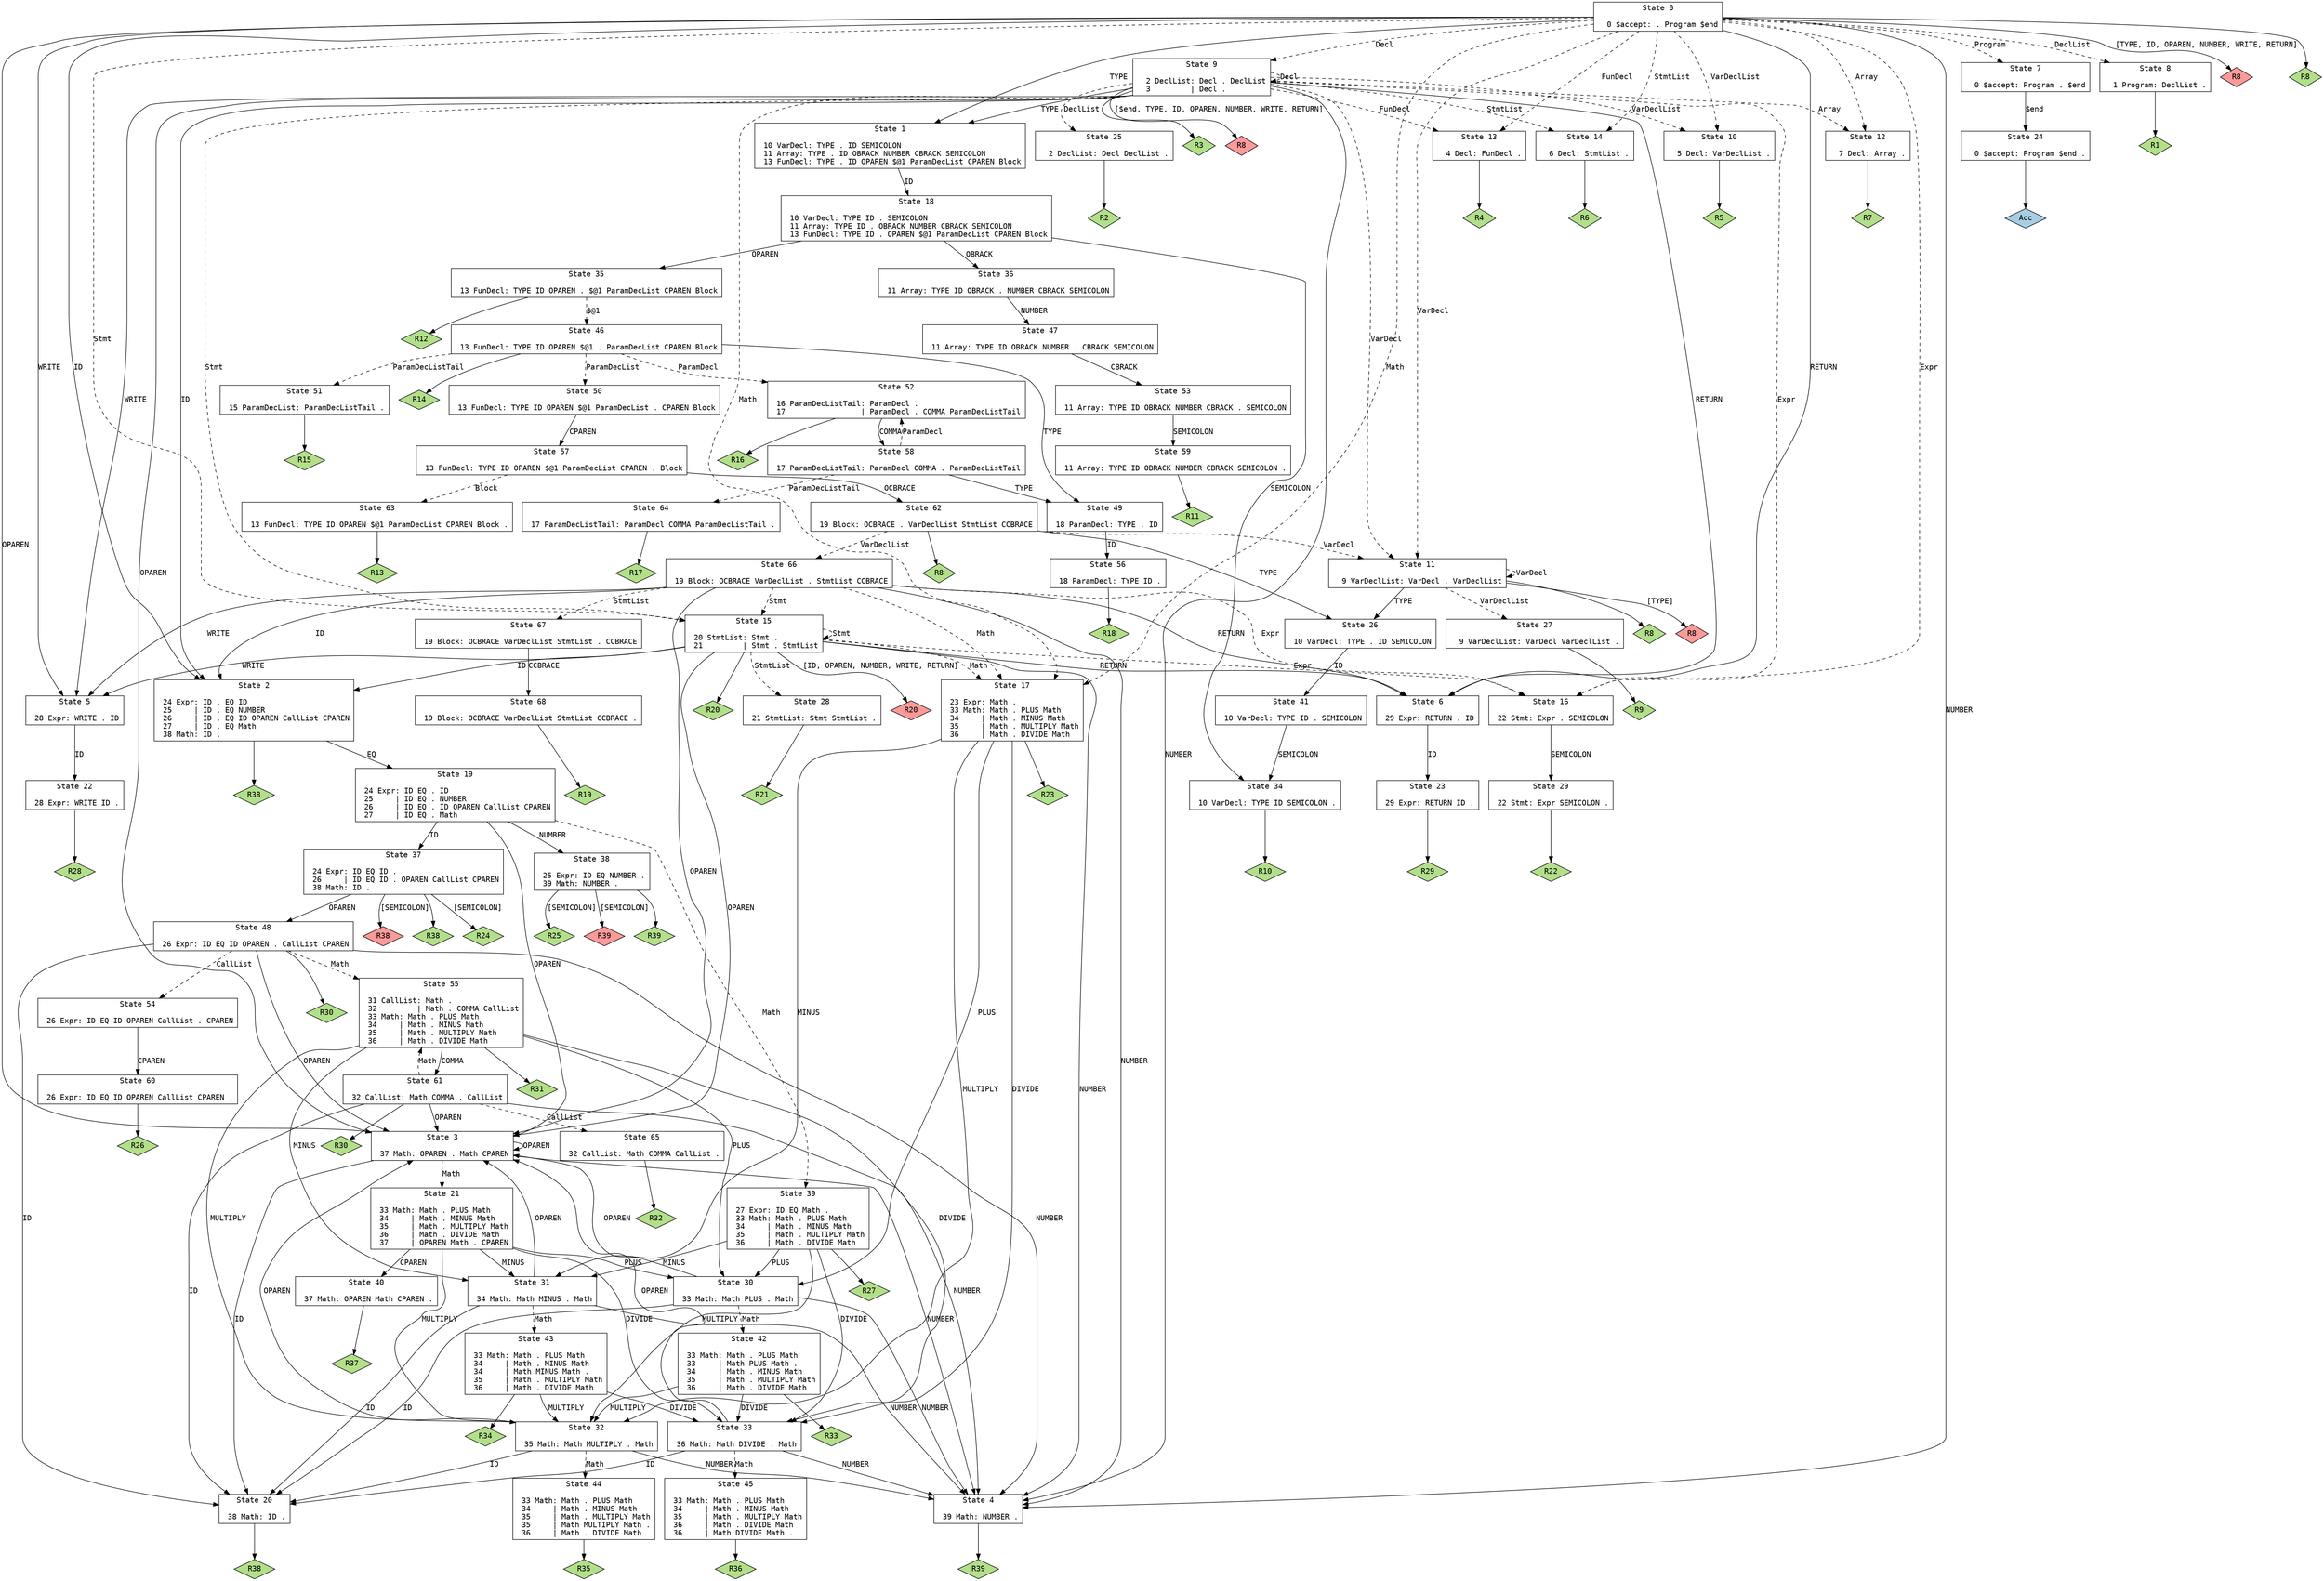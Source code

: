 // Generated by GNU Bison 3.5.1.
// Report bugs to <bug-bison@gnu.org>.
// Home page: <https://www.gnu.org/software/bison/>.

digraph "parser.y"
{
  node [fontname = courier, shape = box, colorscheme = paired6]
  edge [fontname = courier]

  0 [label="State 0\n\l  0 $accept: . Program $end\l"]
  0 -> 1 [style=solid label="TYPE"]
  0 -> 2 [style=solid label="ID"]
  0 -> 3 [style=solid label="OPAREN"]
  0 -> 4 [style=solid label="NUMBER"]
  0 -> 5 [style=solid label="WRITE"]
  0 -> 6 [style=solid label="RETURN"]
  0 -> 7 [style=dashed label="Program"]
  0 -> 8 [style=dashed label="DeclList"]
  0 -> 9 [style=dashed label="Decl"]
  0 -> 10 [style=dashed label="VarDeclList"]
  0 -> 11 [style=dashed label="VarDecl"]
  0 -> 12 [style=dashed label="Array"]
  0 -> 13 [style=dashed label="FunDecl"]
  0 -> 14 [style=dashed label="StmtList"]
  0 -> 15 [style=dashed label="Stmt"]
  0 -> 16 [style=dashed label="Expr"]
  0 -> 17 [style=dashed label="Math"]
  0 -> "0R8d" [label="[TYPE, ID, OPAREN, NUMBER, WRITE, RETURN]", style=solid]
 "0R8d" [label="R8", fillcolor=5, shape=diamond, style=filled]
  0 -> "0R8" [style=solid]
 "0R8" [label="R8", fillcolor=3, shape=diamond, style=filled]
  1 [label="State 1\n\l 10 VarDecl: TYPE . ID SEMICOLON\l 11 Array: TYPE . ID OBRACK NUMBER CBRACK SEMICOLON\l 13 FunDecl: TYPE . ID OPAREN $@1 ParamDecList CPAREN Block\l"]
  1 -> 18 [style=solid label="ID"]
  2 [label="State 2\n\l 24 Expr: ID . EQ ID\l 25     | ID . EQ NUMBER\l 26     | ID . EQ ID OPAREN CallList CPAREN\l 27     | ID . EQ Math\l 38 Math: ID .\l"]
  2 -> 19 [style=solid label="EQ"]
  2 -> "2R38" [style=solid]
 "2R38" [label="R38", fillcolor=3, shape=diamond, style=filled]
  3 [label="State 3\n\l 37 Math: OPAREN . Math CPAREN\l"]
  3 -> 20 [style=solid label="ID"]
  3 -> 3 [style=solid label="OPAREN"]
  3 -> 4 [style=solid label="NUMBER"]
  3 -> 21 [style=dashed label="Math"]
  4 [label="State 4\n\l 39 Math: NUMBER .\l"]
  4 -> "4R39" [style=solid]
 "4R39" [label="R39", fillcolor=3, shape=diamond, style=filled]
  5 [label="State 5\n\l 28 Expr: WRITE . ID\l"]
  5 -> 22 [style=solid label="ID"]
  6 [label="State 6\n\l 29 Expr: RETURN . ID\l"]
  6 -> 23 [style=solid label="ID"]
  7 [label="State 7\n\l  0 $accept: Program . $end\l"]
  7 -> 24 [style=solid label="$end"]
  8 [label="State 8\n\l  1 Program: DeclList .\l"]
  8 -> "8R1" [style=solid]
 "8R1" [label="R1", fillcolor=3, shape=diamond, style=filled]
  9 [label="State 9\n\l  2 DeclList: Decl . DeclList\l  3         | Decl .\l"]
  9 -> 1 [style=solid label="TYPE"]
  9 -> 2 [style=solid label="ID"]
  9 -> 3 [style=solid label="OPAREN"]
  9 -> 4 [style=solid label="NUMBER"]
  9 -> 5 [style=solid label="WRITE"]
  9 -> 6 [style=solid label="RETURN"]
  9 -> 25 [style=dashed label="DeclList"]
  9 -> 9 [style=dashed label="Decl"]
  9 -> 10 [style=dashed label="VarDeclList"]
  9 -> 11 [style=dashed label="VarDecl"]
  9 -> 12 [style=dashed label="Array"]
  9 -> 13 [style=dashed label="FunDecl"]
  9 -> 14 [style=dashed label="StmtList"]
  9 -> 15 [style=dashed label="Stmt"]
  9 -> 16 [style=dashed label="Expr"]
  9 -> 17 [style=dashed label="Math"]
  9 -> "9R3" [style=solid]
 "9R3" [label="R3", fillcolor=3, shape=diamond, style=filled]
  9 -> "9R8d" [label="[$end, TYPE, ID, OPAREN, NUMBER, WRITE, RETURN]", style=solid]
 "9R8d" [label="R8", fillcolor=5, shape=diamond, style=filled]
  10 [label="State 10\n\l  5 Decl: VarDeclList .\l"]
  10 -> "10R5" [style=solid]
 "10R5" [label="R5", fillcolor=3, shape=diamond, style=filled]
  11 [label="State 11\n\l  9 VarDeclList: VarDecl . VarDeclList\l"]
  11 -> 26 [style=solid label="TYPE"]
  11 -> 27 [style=dashed label="VarDeclList"]
  11 -> 11 [style=dashed label="VarDecl"]
  11 -> "11R8d" [label="[TYPE]", style=solid]
 "11R8d" [label="R8", fillcolor=5, shape=diamond, style=filled]
  11 -> "11R8" [style=solid]
 "11R8" [label="R8", fillcolor=3, shape=diamond, style=filled]
  12 [label="State 12\n\l  7 Decl: Array .\l"]
  12 -> "12R7" [style=solid]
 "12R7" [label="R7", fillcolor=3, shape=diamond, style=filled]
  13 [label="State 13\n\l  4 Decl: FunDecl .\l"]
  13 -> "13R4" [style=solid]
 "13R4" [label="R4", fillcolor=3, shape=diamond, style=filled]
  14 [label="State 14\n\l  6 Decl: StmtList .\l"]
  14 -> "14R6" [style=solid]
 "14R6" [label="R6", fillcolor=3, shape=diamond, style=filled]
  15 [label="State 15\n\l 20 StmtList: Stmt .\l 21         | Stmt . StmtList\l"]
  15 -> 2 [style=solid label="ID"]
  15 -> 3 [style=solid label="OPAREN"]
  15 -> 4 [style=solid label="NUMBER"]
  15 -> 5 [style=solid label="WRITE"]
  15 -> 6 [style=solid label="RETURN"]
  15 -> 28 [style=dashed label="StmtList"]
  15 -> 15 [style=dashed label="Stmt"]
  15 -> 16 [style=dashed label="Expr"]
  15 -> 17 [style=dashed label="Math"]
  15 -> "15R20d" [label="[ID, OPAREN, NUMBER, WRITE, RETURN]", style=solid]
 "15R20d" [label="R20", fillcolor=5, shape=diamond, style=filled]
  15 -> "15R20" [style=solid]
 "15R20" [label="R20", fillcolor=3, shape=diamond, style=filled]
  16 [label="State 16\n\l 22 Stmt: Expr . SEMICOLON\l"]
  16 -> 29 [style=solid label="SEMICOLON"]
  17 [label="State 17\n\l 23 Expr: Math .\l 33 Math: Math . PLUS Math\l 34     | Math . MINUS Math\l 35     | Math . MULTIPLY Math\l 36     | Math . DIVIDE Math\l"]
  17 -> 30 [style=solid label="PLUS"]
  17 -> 31 [style=solid label="MINUS"]
  17 -> 32 [style=solid label="MULTIPLY"]
  17 -> 33 [style=solid label="DIVIDE"]
  17 -> "17R23" [style=solid]
 "17R23" [label="R23", fillcolor=3, shape=diamond, style=filled]
  18 [label="State 18\n\l 10 VarDecl: TYPE ID . SEMICOLON\l 11 Array: TYPE ID . OBRACK NUMBER CBRACK SEMICOLON\l 13 FunDecl: TYPE ID . OPAREN $@1 ParamDecList CPAREN Block\l"]
  18 -> 34 [style=solid label="SEMICOLON"]
  18 -> 35 [style=solid label="OPAREN"]
  18 -> 36 [style=solid label="OBRACK"]
  19 [label="State 19\n\l 24 Expr: ID EQ . ID\l 25     | ID EQ . NUMBER\l 26     | ID EQ . ID OPAREN CallList CPAREN\l 27     | ID EQ . Math\l"]
  19 -> 37 [style=solid label="ID"]
  19 -> 3 [style=solid label="OPAREN"]
  19 -> 38 [style=solid label="NUMBER"]
  19 -> 39 [style=dashed label="Math"]
  20 [label="State 20\n\l 38 Math: ID .\l"]
  20 -> "20R38" [style=solid]
 "20R38" [label="R38", fillcolor=3, shape=diamond, style=filled]
  21 [label="State 21\n\l 33 Math: Math . PLUS Math\l 34     | Math . MINUS Math\l 35     | Math . MULTIPLY Math\l 36     | Math . DIVIDE Math\l 37     | OPAREN Math . CPAREN\l"]
  21 -> 40 [style=solid label="CPAREN"]
  21 -> 30 [style=solid label="PLUS"]
  21 -> 31 [style=solid label="MINUS"]
  21 -> 32 [style=solid label="MULTIPLY"]
  21 -> 33 [style=solid label="DIVIDE"]
  22 [label="State 22\n\l 28 Expr: WRITE ID .\l"]
  22 -> "22R28" [style=solid]
 "22R28" [label="R28", fillcolor=3, shape=diamond, style=filled]
  23 [label="State 23\n\l 29 Expr: RETURN ID .\l"]
  23 -> "23R29" [style=solid]
 "23R29" [label="R29", fillcolor=3, shape=diamond, style=filled]
  24 [label="State 24\n\l  0 $accept: Program $end .\l"]
  24 -> "24R0" [style=solid]
 "24R0" [label="Acc", fillcolor=1, shape=diamond, style=filled]
  25 [label="State 25\n\l  2 DeclList: Decl DeclList .\l"]
  25 -> "25R2" [style=solid]
 "25R2" [label="R2", fillcolor=3, shape=diamond, style=filled]
  26 [label="State 26\n\l 10 VarDecl: TYPE . ID SEMICOLON\l"]
  26 -> 41 [style=solid label="ID"]
  27 [label="State 27\n\l  9 VarDeclList: VarDecl VarDeclList .\l"]
  27 -> "27R9" [style=solid]
 "27R9" [label="R9", fillcolor=3, shape=diamond, style=filled]
  28 [label="State 28\n\l 21 StmtList: Stmt StmtList .\l"]
  28 -> "28R21" [style=solid]
 "28R21" [label="R21", fillcolor=3, shape=diamond, style=filled]
  29 [label="State 29\n\l 22 Stmt: Expr SEMICOLON .\l"]
  29 -> "29R22" [style=solid]
 "29R22" [label="R22", fillcolor=3, shape=diamond, style=filled]
  30 [label="State 30\n\l 33 Math: Math PLUS . Math\l"]
  30 -> 20 [style=solid label="ID"]
  30 -> 3 [style=solid label="OPAREN"]
  30 -> 4 [style=solid label="NUMBER"]
  30 -> 42 [style=dashed label="Math"]
  31 [label="State 31\n\l 34 Math: Math MINUS . Math\l"]
  31 -> 20 [style=solid label="ID"]
  31 -> 3 [style=solid label="OPAREN"]
  31 -> 4 [style=solid label="NUMBER"]
  31 -> 43 [style=dashed label="Math"]
  32 [label="State 32\n\l 35 Math: Math MULTIPLY . Math\l"]
  32 -> 20 [style=solid label="ID"]
  32 -> 3 [style=solid label="OPAREN"]
  32 -> 4 [style=solid label="NUMBER"]
  32 -> 44 [style=dashed label="Math"]
  33 [label="State 33\n\l 36 Math: Math DIVIDE . Math\l"]
  33 -> 20 [style=solid label="ID"]
  33 -> 3 [style=solid label="OPAREN"]
  33 -> 4 [style=solid label="NUMBER"]
  33 -> 45 [style=dashed label="Math"]
  34 [label="State 34\n\l 10 VarDecl: TYPE ID SEMICOLON .\l"]
  34 -> "34R10" [style=solid]
 "34R10" [label="R10", fillcolor=3, shape=diamond, style=filled]
  35 [label="State 35\n\l 13 FunDecl: TYPE ID OPAREN . $@1 ParamDecList CPAREN Block\l"]
  35 -> 46 [style=dashed label="$@1"]
  35 -> "35R12" [style=solid]
 "35R12" [label="R12", fillcolor=3, shape=diamond, style=filled]
  36 [label="State 36\n\l 11 Array: TYPE ID OBRACK . NUMBER CBRACK SEMICOLON\l"]
  36 -> 47 [style=solid label="NUMBER"]
  37 [label="State 37\n\l 24 Expr: ID EQ ID .\l 26     | ID EQ ID . OPAREN CallList CPAREN\l 38 Math: ID .\l"]
  37 -> 48 [style=solid label="OPAREN"]
  37 -> "37R24" [label="[SEMICOLON]", style=solid]
 "37R24" [label="R24", fillcolor=3, shape=diamond, style=filled]
  37 -> "37R38d" [label="[SEMICOLON]", style=solid]
 "37R38d" [label="R38", fillcolor=5, shape=diamond, style=filled]
  37 -> "37R38" [style=solid]
 "37R38" [label="R38", fillcolor=3, shape=diamond, style=filled]
  38 [label="State 38\n\l 25 Expr: ID EQ NUMBER .\l 39 Math: NUMBER .\l"]
  38 -> "38R25" [label="[SEMICOLON]", style=solid]
 "38R25" [label="R25", fillcolor=3, shape=diamond, style=filled]
  38 -> "38R39d" [label="[SEMICOLON]", style=solid]
 "38R39d" [label="R39", fillcolor=5, shape=diamond, style=filled]
  38 -> "38R39" [style=solid]
 "38R39" [label="R39", fillcolor=3, shape=diamond, style=filled]
  39 [label="State 39\n\l 27 Expr: ID EQ Math .\l 33 Math: Math . PLUS Math\l 34     | Math . MINUS Math\l 35     | Math . MULTIPLY Math\l 36     | Math . DIVIDE Math\l"]
  39 -> 30 [style=solid label="PLUS"]
  39 -> 31 [style=solid label="MINUS"]
  39 -> 32 [style=solid label="MULTIPLY"]
  39 -> 33 [style=solid label="DIVIDE"]
  39 -> "39R27" [style=solid]
 "39R27" [label="R27", fillcolor=3, shape=diamond, style=filled]
  40 [label="State 40\n\l 37 Math: OPAREN Math CPAREN .\l"]
  40 -> "40R37" [style=solid]
 "40R37" [label="R37", fillcolor=3, shape=diamond, style=filled]
  41 [label="State 41\n\l 10 VarDecl: TYPE ID . SEMICOLON\l"]
  41 -> 34 [style=solid label="SEMICOLON"]
  42 [label="State 42\n\l 33 Math: Math . PLUS Math\l 33     | Math PLUS Math .\l 34     | Math . MINUS Math\l 35     | Math . MULTIPLY Math\l 36     | Math . DIVIDE Math\l"]
  42 -> 32 [style=solid label="MULTIPLY"]
  42 -> 33 [style=solid label="DIVIDE"]
  42 -> "42R33" [style=solid]
 "42R33" [label="R33", fillcolor=3, shape=diamond, style=filled]
  43 [label="State 43\n\l 33 Math: Math . PLUS Math\l 34     | Math . MINUS Math\l 34     | Math MINUS Math .\l 35     | Math . MULTIPLY Math\l 36     | Math . DIVIDE Math\l"]
  43 -> 32 [style=solid label="MULTIPLY"]
  43 -> 33 [style=solid label="DIVIDE"]
  43 -> "43R34" [style=solid]
 "43R34" [label="R34", fillcolor=3, shape=diamond, style=filled]
  44 [label="State 44\n\l 33 Math: Math . PLUS Math\l 34     | Math . MINUS Math\l 35     | Math . MULTIPLY Math\l 35     | Math MULTIPLY Math .\l 36     | Math . DIVIDE Math\l"]
  44 -> "44R35" [style=solid]
 "44R35" [label="R35", fillcolor=3, shape=diamond, style=filled]
  45 [label="State 45\n\l 33 Math: Math . PLUS Math\l 34     | Math . MINUS Math\l 35     | Math . MULTIPLY Math\l 36     | Math . DIVIDE Math\l 36     | Math DIVIDE Math .\l"]
  45 -> "45R36" [style=solid]
 "45R36" [label="R36", fillcolor=3, shape=diamond, style=filled]
  46 [label="State 46\n\l 13 FunDecl: TYPE ID OPAREN $@1 . ParamDecList CPAREN Block\l"]
  46 -> 49 [style=solid label="TYPE"]
  46 -> 50 [style=dashed label="ParamDecList"]
  46 -> 51 [style=dashed label="ParamDecListTail"]
  46 -> 52 [style=dashed label="ParamDecl"]
  46 -> "46R14" [style=solid]
 "46R14" [label="R14", fillcolor=3, shape=diamond, style=filled]
  47 [label="State 47\n\l 11 Array: TYPE ID OBRACK NUMBER . CBRACK SEMICOLON\l"]
  47 -> 53 [style=solid label="CBRACK"]
  48 [label="State 48\n\l 26 Expr: ID EQ ID OPAREN . CallList CPAREN\l"]
  48 -> 20 [style=solid label="ID"]
  48 -> 3 [style=solid label="OPAREN"]
  48 -> 4 [style=solid label="NUMBER"]
  48 -> 54 [style=dashed label="CallList"]
  48 -> 55 [style=dashed label="Math"]
  48 -> "48R30" [style=solid]
 "48R30" [label="R30", fillcolor=3, shape=diamond, style=filled]
  49 [label="State 49\n\l 18 ParamDecl: TYPE . ID\l"]
  49 -> 56 [style=solid label="ID"]
  50 [label="State 50\n\l 13 FunDecl: TYPE ID OPAREN $@1 ParamDecList . CPAREN Block\l"]
  50 -> 57 [style=solid label="CPAREN"]
  51 [label="State 51\n\l 15 ParamDecList: ParamDecListTail .\l"]
  51 -> "51R15" [style=solid]
 "51R15" [label="R15", fillcolor=3, shape=diamond, style=filled]
  52 [label="State 52\n\l 16 ParamDecListTail: ParamDecl .\l 17                 | ParamDecl . COMMA ParamDecListTail\l"]
  52 -> 58 [style=solid label="COMMA"]
  52 -> "52R16" [style=solid]
 "52R16" [label="R16", fillcolor=3, shape=diamond, style=filled]
  53 [label="State 53\n\l 11 Array: TYPE ID OBRACK NUMBER CBRACK . SEMICOLON\l"]
  53 -> 59 [style=solid label="SEMICOLON"]
  54 [label="State 54\n\l 26 Expr: ID EQ ID OPAREN CallList . CPAREN\l"]
  54 -> 60 [style=solid label="CPAREN"]
  55 [label="State 55\n\l 31 CallList: Math .\l 32         | Math . COMMA CallList\l 33 Math: Math . PLUS Math\l 34     | Math . MINUS Math\l 35     | Math . MULTIPLY Math\l 36     | Math . DIVIDE Math\l"]
  55 -> 61 [style=solid label="COMMA"]
  55 -> 30 [style=solid label="PLUS"]
  55 -> 31 [style=solid label="MINUS"]
  55 -> 32 [style=solid label="MULTIPLY"]
  55 -> 33 [style=solid label="DIVIDE"]
  55 -> "55R31" [style=solid]
 "55R31" [label="R31", fillcolor=3, shape=diamond, style=filled]
  56 [label="State 56\n\l 18 ParamDecl: TYPE ID .\l"]
  56 -> "56R18" [style=solid]
 "56R18" [label="R18", fillcolor=3, shape=diamond, style=filled]
  57 [label="State 57\n\l 13 FunDecl: TYPE ID OPAREN $@1 ParamDecList CPAREN . Block\l"]
  57 -> 62 [style=solid label="OCBRACE"]
  57 -> 63 [style=dashed label="Block"]
  58 [label="State 58\n\l 17 ParamDecListTail: ParamDecl COMMA . ParamDecListTail\l"]
  58 -> 49 [style=solid label="TYPE"]
  58 -> 64 [style=dashed label="ParamDecListTail"]
  58 -> 52 [style=dashed label="ParamDecl"]
  59 [label="State 59\n\l 11 Array: TYPE ID OBRACK NUMBER CBRACK SEMICOLON .\l"]
  59 -> "59R11" [style=solid]
 "59R11" [label="R11", fillcolor=3, shape=diamond, style=filled]
  60 [label="State 60\n\l 26 Expr: ID EQ ID OPAREN CallList CPAREN .\l"]
  60 -> "60R26" [style=solid]
 "60R26" [label="R26", fillcolor=3, shape=diamond, style=filled]
  61 [label="State 61\n\l 32 CallList: Math COMMA . CallList\l"]
  61 -> 20 [style=solid label="ID"]
  61 -> 3 [style=solid label="OPAREN"]
  61 -> 4 [style=solid label="NUMBER"]
  61 -> 65 [style=dashed label="CallList"]
  61 -> 55 [style=dashed label="Math"]
  61 -> "61R30" [style=solid]
 "61R30" [label="R30", fillcolor=3, shape=diamond, style=filled]
  62 [label="State 62\n\l 19 Block: OCBRACE . VarDeclList StmtList CCBRACE\l"]
  62 -> 26 [style=solid label="TYPE"]
  62 -> 66 [style=dashed label="VarDeclList"]
  62 -> 11 [style=dashed label="VarDecl"]
  62 -> "62R8" [style=solid]
 "62R8" [label="R8", fillcolor=3, shape=diamond, style=filled]
  63 [label="State 63\n\l 13 FunDecl: TYPE ID OPAREN $@1 ParamDecList CPAREN Block .\l"]
  63 -> "63R13" [style=solid]
 "63R13" [label="R13", fillcolor=3, shape=diamond, style=filled]
  64 [label="State 64\n\l 17 ParamDecListTail: ParamDecl COMMA ParamDecListTail .\l"]
  64 -> "64R17" [style=solid]
 "64R17" [label="R17", fillcolor=3, shape=diamond, style=filled]
  65 [label="State 65\n\l 32 CallList: Math COMMA CallList .\l"]
  65 -> "65R32" [style=solid]
 "65R32" [label="R32", fillcolor=3, shape=diamond, style=filled]
  66 [label="State 66\n\l 19 Block: OCBRACE VarDeclList . StmtList CCBRACE\l"]
  66 -> 2 [style=solid label="ID"]
  66 -> 3 [style=solid label="OPAREN"]
  66 -> 4 [style=solid label="NUMBER"]
  66 -> 5 [style=solid label="WRITE"]
  66 -> 6 [style=solid label="RETURN"]
  66 -> 67 [style=dashed label="StmtList"]
  66 -> 15 [style=dashed label="Stmt"]
  66 -> 16 [style=dashed label="Expr"]
  66 -> 17 [style=dashed label="Math"]
  67 [label="State 67\n\l 19 Block: OCBRACE VarDeclList StmtList . CCBRACE\l"]
  67 -> 68 [style=solid label="CCBRACE"]
  68 [label="State 68\n\l 19 Block: OCBRACE VarDeclList StmtList CCBRACE .\l"]
  68 -> "68R19" [style=solid]
 "68R19" [label="R19", fillcolor=3, shape=diamond, style=filled]
}

